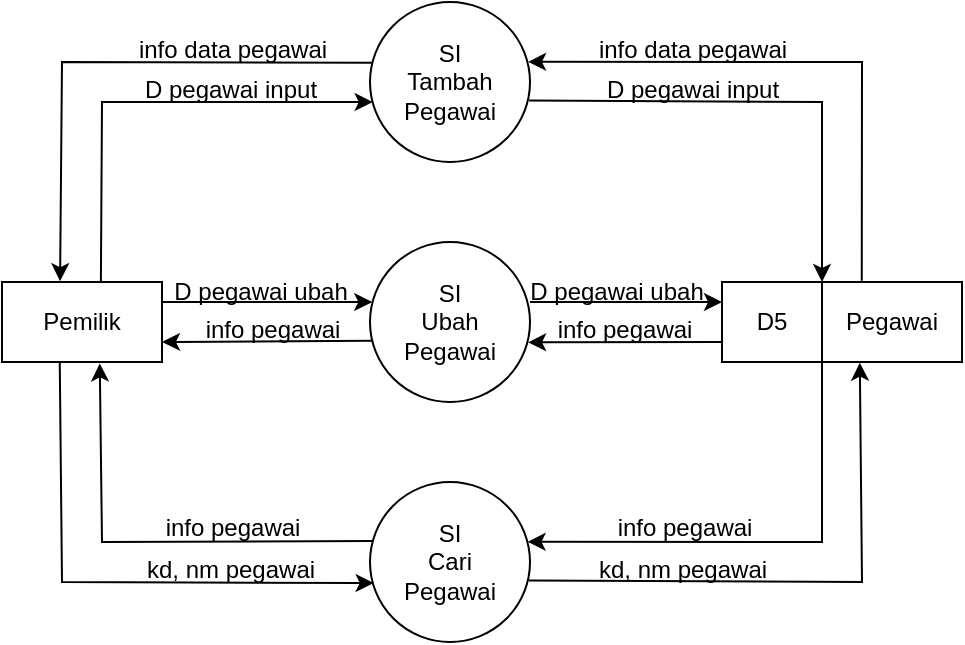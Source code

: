 <mxfile version="27.1.1">
  <diagram name="Halaman-1" id="n2_zF1zKRwBKk121WIfc">
    <mxGraphModel dx="666" dy="311" grid="1" gridSize="10" guides="1" tooltips="1" connect="1" arrows="1" fold="1" page="1" pageScale="1" pageWidth="827" pageHeight="1169" math="0" shadow="0">
      <root>
        <mxCell id="0" />
        <mxCell id="1" parent="0" />
        <mxCell id="7njYJq9A1wwpvdpyOb3C-1" value="Pemilik" style="rounded=0;whiteSpace=wrap;html=1;" vertex="1" parent="1">
          <mxGeometry x="200" y="540" width="80" height="40" as="geometry" />
        </mxCell>
        <mxCell id="7njYJq9A1wwpvdpyOb3C-2" value="SI&lt;div&gt;Ubah&lt;br&gt;&lt;div&gt;Pegawai&lt;/div&gt;&lt;/div&gt;" style="ellipse;whiteSpace=wrap;html=1;" vertex="1" parent="1">
          <mxGeometry x="384" y="520" width="80" height="80" as="geometry" />
        </mxCell>
        <mxCell id="7njYJq9A1wwpvdpyOb3C-3" value="SI&lt;div&gt;Tambah&lt;br&gt;&lt;div&gt;Pegawai&lt;/div&gt;&lt;/div&gt;" style="ellipse;whiteSpace=wrap;html=1;" vertex="1" parent="1">
          <mxGeometry x="384" y="400" width="80" height="80" as="geometry" />
        </mxCell>
        <mxCell id="7njYJq9A1wwpvdpyOb3C-4" value="SI&lt;div&gt;Cari&lt;br&gt;&lt;div&gt;Pegawai&lt;/div&gt;&lt;/div&gt;" style="ellipse;whiteSpace=wrap;html=1;" vertex="1" parent="1">
          <mxGeometry x="384" y="640" width="80" height="80" as="geometry" />
        </mxCell>
        <mxCell id="7njYJq9A1wwpvdpyOb3C-7" value="" style="endArrow=classic;html=1;rounded=0;exitX=0.618;exitY=0.013;exitDx=0;exitDy=0;exitPerimeter=0;entryX=0.017;entryY=0.625;entryDx=0;entryDy=0;entryPerimeter=0;" edge="1" parent="1" source="7njYJq9A1wwpvdpyOb3C-1" target="7njYJq9A1wwpvdpyOb3C-3">
          <mxGeometry width="50" height="50" relative="1" as="geometry">
            <mxPoint x="300" y="530" as="sourcePoint" />
            <mxPoint x="350" y="480" as="targetPoint" />
            <Array as="points">
              <mxPoint x="250" y="450" />
            </Array>
          </mxGeometry>
        </mxCell>
        <mxCell id="7njYJq9A1wwpvdpyOb3C-8" value="" style="endArrow=classic;html=1;rounded=0;entryX=0.363;entryY=-0.01;entryDx=0;entryDy=0;entryPerimeter=0;exitX=0.014;exitY=0.379;exitDx=0;exitDy=0;exitPerimeter=0;" edge="1" parent="1" source="7njYJq9A1wwpvdpyOb3C-3" target="7njYJq9A1wwpvdpyOb3C-1">
          <mxGeometry width="50" height="50" relative="1" as="geometry">
            <mxPoint x="320" y="520" as="sourcePoint" />
            <mxPoint x="370" y="470" as="targetPoint" />
            <Array as="points">
              <mxPoint x="230" y="430" />
            </Array>
          </mxGeometry>
        </mxCell>
        <mxCell id="7njYJq9A1wwpvdpyOb3C-9" value="D pegawai input" style="text;html=1;align=center;verticalAlign=middle;resizable=0;points=[];autosize=1;strokeColor=none;fillColor=none;" vertex="1" parent="1">
          <mxGeometry x="259" y="429" width="110" height="30" as="geometry" />
        </mxCell>
        <mxCell id="7njYJq9A1wwpvdpyOb3C-10" value="info data pegawai" style="text;html=1;align=center;verticalAlign=middle;resizable=0;points=[];autosize=1;strokeColor=none;fillColor=none;" vertex="1" parent="1">
          <mxGeometry x="255" y="409" width="120" height="30" as="geometry" />
        </mxCell>
        <mxCell id="7njYJq9A1wwpvdpyOb3C-11" value="Pegawai" style="rounded=0;whiteSpace=wrap;html=1;" vertex="1" parent="1">
          <mxGeometry x="610" y="540" width="70" height="40" as="geometry" />
        </mxCell>
        <mxCell id="7njYJq9A1wwpvdpyOb3C-12" value="D5" style="rounded=0;whiteSpace=wrap;html=1;" vertex="1" parent="1">
          <mxGeometry x="560" y="540" width="50" height="40" as="geometry" />
        </mxCell>
        <mxCell id="7njYJq9A1wwpvdpyOb3C-13" value="" style="endArrow=classic;html=1;rounded=0;exitX=0.994;exitY=0.615;exitDx=0;exitDy=0;exitPerimeter=0;entryX=1;entryY=0;entryDx=0;entryDy=0;" edge="1" parent="1" source="7njYJq9A1wwpvdpyOb3C-3" target="7njYJq9A1wwpvdpyOb3C-12">
          <mxGeometry width="50" height="50" relative="1" as="geometry">
            <mxPoint x="480" y="449" as="sourcePoint" />
            <mxPoint x="530" y="399" as="targetPoint" />
            <Array as="points">
              <mxPoint x="610" y="450" />
            </Array>
          </mxGeometry>
        </mxCell>
        <mxCell id="7njYJq9A1wwpvdpyOb3C-14" value="" style="endArrow=classic;html=1;rounded=0;entryX=0.988;entryY=0.374;entryDx=0;entryDy=0;entryPerimeter=0;exitX=0.284;exitY=-0.016;exitDx=0;exitDy=0;exitPerimeter=0;" edge="1" parent="1" source="7njYJq9A1wwpvdpyOb3C-11" target="7njYJq9A1wwpvdpyOb3C-3">
          <mxGeometry width="50" height="50" relative="1" as="geometry">
            <mxPoint x="490" y="500" as="sourcePoint" />
            <mxPoint x="540" y="450" as="targetPoint" />
            <Array as="points">
              <mxPoint x="630" y="430" />
            </Array>
          </mxGeometry>
        </mxCell>
        <mxCell id="7njYJq9A1wwpvdpyOb3C-15" value="D pegawai input" style="text;html=1;align=center;verticalAlign=middle;resizable=0;points=[];autosize=1;strokeColor=none;fillColor=none;" vertex="1" parent="1">
          <mxGeometry x="490" y="429" width="110" height="30" as="geometry" />
        </mxCell>
        <mxCell id="7njYJq9A1wwpvdpyOb3C-16" value="info data pegawai" style="text;html=1;align=center;verticalAlign=middle;resizable=0;points=[];autosize=1;strokeColor=none;fillColor=none;" vertex="1" parent="1">
          <mxGeometry x="485" y="409" width="120" height="30" as="geometry" />
        </mxCell>
        <mxCell id="7njYJq9A1wwpvdpyOb3C-17" value="" style="endArrow=classic;html=1;rounded=0;exitX=1;exitY=0.25;exitDx=0;exitDy=0;entryX=0.014;entryY=0.375;entryDx=0;entryDy=0;entryPerimeter=0;" edge="1" parent="1" source="7njYJq9A1wwpvdpyOb3C-1" target="7njYJq9A1wwpvdpyOb3C-2">
          <mxGeometry width="50" height="50" relative="1" as="geometry">
            <mxPoint x="340" y="600" as="sourcePoint" />
            <mxPoint x="370" y="550" as="targetPoint" />
          </mxGeometry>
        </mxCell>
        <mxCell id="7njYJq9A1wwpvdpyOb3C-18" value="" style="endArrow=classic;html=1;rounded=0;exitX=1;exitY=0.25;exitDx=0;exitDy=0;entryX=0;entryY=0.25;entryDx=0;entryDy=0;" edge="1" parent="1" target="7njYJq9A1wwpvdpyOb3C-12">
          <mxGeometry width="50" height="50" relative="1" as="geometry">
            <mxPoint x="464" y="550" as="sourcePoint" />
            <mxPoint x="569" y="550" as="targetPoint" />
          </mxGeometry>
        </mxCell>
        <mxCell id="7njYJq9A1wwpvdpyOb3C-19" value="" style="endArrow=classic;html=1;rounded=0;exitX=0.012;exitY=0.617;exitDx=0;exitDy=0;entryX=1;entryY=0.75;entryDx=0;entryDy=0;exitPerimeter=0;" edge="1" parent="1" source="7njYJq9A1wwpvdpyOb3C-2" target="7njYJq9A1wwpvdpyOb3C-1">
          <mxGeometry width="50" height="50" relative="1" as="geometry">
            <mxPoint x="474" y="560" as="sourcePoint" />
            <mxPoint x="570" y="560" as="targetPoint" />
          </mxGeometry>
        </mxCell>
        <mxCell id="7njYJq9A1wwpvdpyOb3C-20" value="" style="endArrow=classic;html=1;rounded=0;exitX=0.012;exitY=0.617;exitDx=0;exitDy=0;exitPerimeter=0;entryX=0.988;entryY=0.627;entryDx=0;entryDy=0;entryPerimeter=0;" edge="1" parent="1" target="7njYJq9A1wwpvdpyOb3C-2">
          <mxGeometry width="50" height="50" relative="1" as="geometry">
            <mxPoint x="560" y="570" as="sourcePoint" />
            <mxPoint x="470" y="590" as="targetPoint" />
          </mxGeometry>
        </mxCell>
        <mxCell id="7njYJq9A1wwpvdpyOb3C-21" value="" style="endArrow=classic;html=1;rounded=0;exitX=0.361;exitY=1.01;exitDx=0;exitDy=0;exitPerimeter=0;entryX=0.023;entryY=0.632;entryDx=0;entryDy=0;entryPerimeter=0;" edge="1" parent="1" source="7njYJq9A1wwpvdpyOb3C-1" target="7njYJq9A1wwpvdpyOb3C-4">
          <mxGeometry width="50" height="50" relative="1" as="geometry">
            <mxPoint x="240" y="640" as="sourcePoint" />
            <mxPoint x="290" y="590" as="targetPoint" />
            <Array as="points">
              <mxPoint x="230" y="690" />
            </Array>
          </mxGeometry>
        </mxCell>
        <mxCell id="7njYJq9A1wwpvdpyOb3C-22" value="" style="endArrow=classic;html=1;rounded=0;entryX=0.611;entryY=1.018;entryDx=0;entryDy=0;entryPerimeter=0;exitX=0.014;exitY=0.369;exitDx=0;exitDy=0;exitPerimeter=0;" edge="1" parent="1" source="7njYJq9A1wwpvdpyOb3C-4" target="7njYJq9A1wwpvdpyOb3C-1">
          <mxGeometry width="50" height="50" relative="1" as="geometry">
            <mxPoint x="360" y="650" as="sourcePoint" />
            <mxPoint x="410" y="600" as="targetPoint" />
            <Array as="points">
              <mxPoint x="250" y="670" />
            </Array>
          </mxGeometry>
        </mxCell>
        <mxCell id="7njYJq9A1wwpvdpyOb3C-23" value="" style="endArrow=classic;html=1;rounded=0;entryX=0.27;entryY=1.009;entryDx=0;entryDy=0;exitX=0.993;exitY=0.615;exitDx=0;exitDy=0;exitPerimeter=0;entryPerimeter=0;" edge="1" parent="1" source="7njYJq9A1wwpvdpyOb3C-4" target="7njYJq9A1wwpvdpyOb3C-11">
          <mxGeometry width="50" height="50" relative="1" as="geometry">
            <mxPoint x="570" y="680" as="sourcePoint" />
            <mxPoint x="620" y="630" as="targetPoint" />
            <Array as="points">
              <mxPoint x="630" y="690" />
            </Array>
          </mxGeometry>
        </mxCell>
        <mxCell id="7njYJq9A1wwpvdpyOb3C-24" value="" style="endArrow=classic;html=1;rounded=0;entryX=0.985;entryY=0.374;entryDx=0;entryDy=0;entryPerimeter=0;exitX=1;exitY=1;exitDx=0;exitDy=0;" edge="1" parent="1" source="7njYJq9A1wwpvdpyOb3C-12" target="7njYJq9A1wwpvdpyOb3C-4">
          <mxGeometry width="50" height="50" relative="1" as="geometry">
            <mxPoint x="500" y="650" as="sourcePoint" />
            <mxPoint x="550" y="600" as="targetPoint" />
            <Array as="points">
              <mxPoint x="610" y="670" />
            </Array>
          </mxGeometry>
        </mxCell>
        <mxCell id="7njYJq9A1wwpvdpyOb3C-25" value="D pegawai ubah" style="text;html=1;align=center;verticalAlign=middle;resizable=0;points=[];autosize=1;strokeColor=none;fillColor=none;" vertex="1" parent="1">
          <mxGeometry x="274" y="530" width="110" height="30" as="geometry" />
        </mxCell>
        <mxCell id="7njYJq9A1wwpvdpyOb3C-26" value="info pegawai" style="text;html=1;align=center;verticalAlign=middle;resizable=0;points=[];autosize=1;strokeColor=none;fillColor=none;" vertex="1" parent="1">
          <mxGeometry x="290" y="549" width="90" height="30" as="geometry" />
        </mxCell>
        <mxCell id="7njYJq9A1wwpvdpyOb3C-33" value="D pegawai ubah" style="text;html=1;align=center;verticalAlign=middle;resizable=0;points=[];autosize=1;strokeColor=none;fillColor=none;" vertex="1" parent="1">
          <mxGeometry x="452" y="530" width="110" height="30" as="geometry" />
        </mxCell>
        <mxCell id="7njYJq9A1wwpvdpyOb3C-34" value="info pegawai" style="text;html=1;align=center;verticalAlign=middle;resizable=0;points=[];autosize=1;strokeColor=none;fillColor=none;" vertex="1" parent="1">
          <mxGeometry x="466" y="549" width="90" height="30" as="geometry" />
        </mxCell>
        <mxCell id="7njYJq9A1wwpvdpyOb3C-35" value="info pegawai" style="text;html=1;align=center;verticalAlign=middle;resizable=0;points=[];autosize=1;strokeColor=none;fillColor=none;" vertex="1" parent="1">
          <mxGeometry x="270" y="648" width="90" height="30" as="geometry" />
        </mxCell>
        <mxCell id="7njYJq9A1wwpvdpyOb3C-36" value="kd, nm pegawai" style="text;html=1;align=center;verticalAlign=middle;resizable=0;points=[];autosize=1;strokeColor=none;fillColor=none;" vertex="1" parent="1">
          <mxGeometry x="259" y="669" width="110" height="30" as="geometry" />
        </mxCell>
        <mxCell id="7njYJq9A1wwpvdpyOb3C-37" value="info pegawai" style="text;html=1;align=center;verticalAlign=middle;resizable=0;points=[];autosize=1;strokeColor=none;fillColor=none;" vertex="1" parent="1">
          <mxGeometry x="496" y="648" width="90" height="30" as="geometry" />
        </mxCell>
        <mxCell id="7njYJq9A1wwpvdpyOb3C-38" value="kd, nm pegawai" style="text;html=1;align=center;verticalAlign=middle;resizable=0;points=[];autosize=1;strokeColor=none;fillColor=none;" vertex="1" parent="1">
          <mxGeometry x="485" y="669" width="110" height="30" as="geometry" />
        </mxCell>
      </root>
    </mxGraphModel>
  </diagram>
</mxfile>
